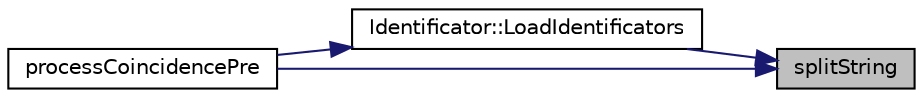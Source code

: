 digraph "splitString"
{
 // LATEX_PDF_SIZE
  edge [fontname="Helvetica",fontsize="10",labelfontname="Helvetica",labelfontsize="10"];
  node [fontname="Helvetica",fontsize="10",shape=record];
  rankdir="RL";
  Node1 [label="splitString",height=0.2,width=0.4,color="black", fillcolor="grey75", style="filled", fontcolor="black",tooltip="splitString é uma função que irá separar em um vetor de strings uma determinada string a partir de um..."];
  Node1 -> Node2 [dir="back",color="midnightblue",fontsize="10",style="solid",fontname="Helvetica"];
  Node2 [label="Identificator::LoadIdentificators",height=0.2,width=0.4,color="black", fillcolor="white", style="filled",URL="$classIdentificator.html#afc08e1f94af4dd5cf18b3e27f5b4edf1",tooltip="Irá ler o arquivo identificators.conf e guardar os valores lidos em vetores que poderão ser acessados..."];
  Node2 -> Node3 [dir="back",color="midnightblue",fontsize="10",style="solid",fontname="Helvetica"];
  Node3 [label="processCoincidencePre",height=0.2,width=0.4,color="black", fillcolor="white", style="filled",URL="$processCoincidencePre_8C.html#a37b09e1ea9f054826199a23cf42cc8ae",tooltip=" "];
  Node1 -> Node3 [dir="back",color="midnightblue",fontsize="10",style="solid",fontname="Helvetica"];
}
